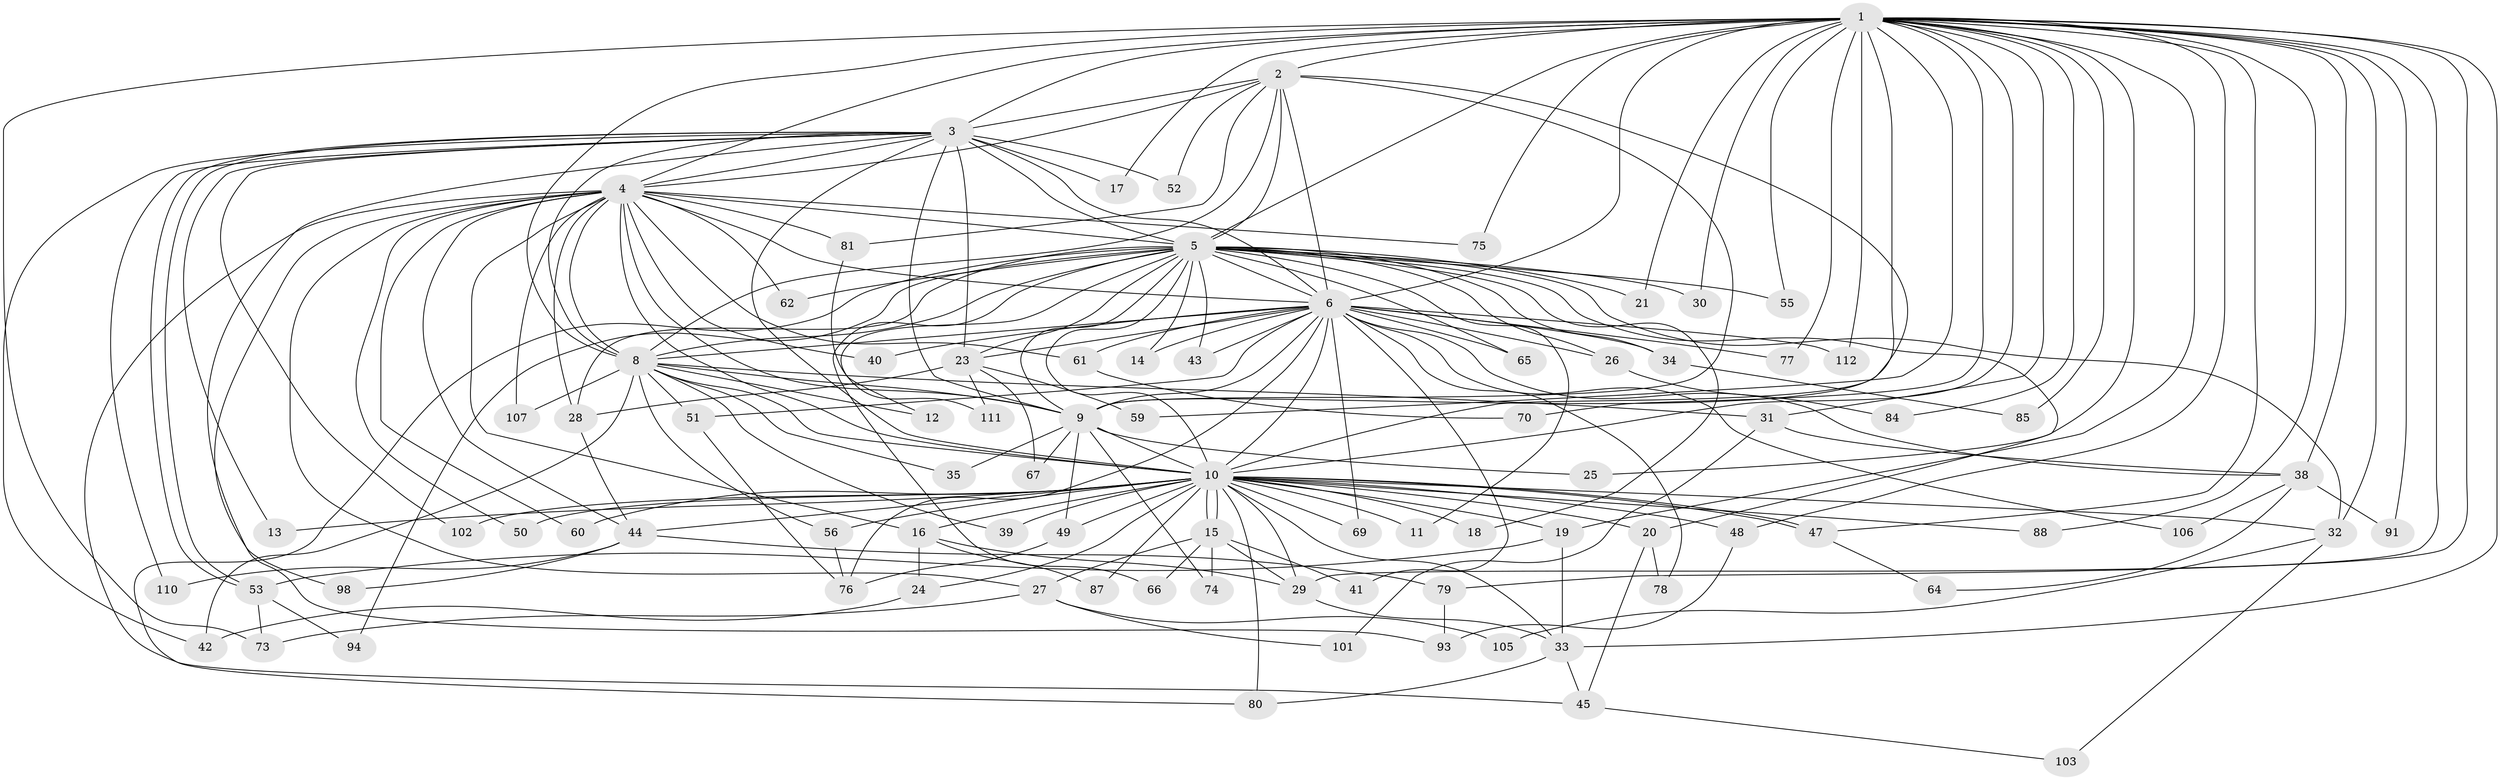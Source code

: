 // original degree distribution, {24: 0.008928571428571428, 11: 0.008928571428571428, 21: 0.008928571428571428, 25: 0.008928571428571428, 30: 0.008928571428571428, 27: 0.008928571428571428, 19: 0.017857142857142856, 15: 0.008928571428571428, 36: 0.008928571428571428, 2: 0.5982142857142857, 7: 0.017857142857142856, 6: 0.026785714285714284, 4: 0.044642857142857144, 5: 0.044642857142857144, 3: 0.17857142857142858}
// Generated by graph-tools (version 1.1) at 2025/11/02/27/25 16:11:00]
// undirected, 86 vertices, 208 edges
graph export_dot {
graph [start="1"]
  node [color=gray90,style=filled];
  1 [super="+7"];
  2;
  3 [super="+58"];
  4 [super="+68"];
  5 [super="+22"];
  6 [super="+57"];
  8 [super="+89"];
  9 [super="+36"];
  10 [super="+54"];
  11;
  12;
  13;
  14;
  15 [super="+95"];
  16;
  17;
  18;
  19 [super="+37"];
  20;
  21;
  23 [super="+46"];
  24 [super="+99"];
  25;
  26;
  27;
  28 [super="+109"];
  29 [super="+108"];
  30;
  31 [super="+86"];
  32 [super="+97"];
  33 [super="+72"];
  34;
  35;
  38;
  39;
  40;
  41;
  42;
  43;
  44 [super="+63"];
  45 [super="+71"];
  47 [super="+96"];
  48;
  49;
  50;
  51;
  52;
  53 [super="+82"];
  55;
  56 [super="+100"];
  59;
  60;
  61;
  62;
  64;
  65;
  66;
  67;
  69;
  70;
  73 [super="+83"];
  74;
  75;
  76 [super="+92"];
  77;
  78;
  79;
  80 [super="+90"];
  81;
  84;
  85;
  87;
  88;
  91;
  93 [super="+104"];
  94;
  98;
  101;
  102;
  103;
  105;
  106;
  107;
  110;
  111;
  112;
  1 -- 2 [weight=2];
  1 -- 3 [weight=2];
  1 -- 4 [weight=2];
  1 -- 5 [weight=2];
  1 -- 6 [weight=2];
  1 -- 8 [weight=3];
  1 -- 9 [weight=2];
  1 -- 10 [weight=2];
  1 -- 17;
  1 -- 19;
  1 -- 21;
  1 -- 25;
  1 -- 29;
  1 -- 31;
  1 -- 48;
  1 -- 55;
  1 -- 70;
  1 -- 73;
  1 -- 75;
  1 -- 77;
  1 -- 79;
  1 -- 84;
  1 -- 85;
  1 -- 88;
  1 -- 91;
  1 -- 30;
  1 -- 32;
  1 -- 33;
  1 -- 38;
  1 -- 112;
  1 -- 59;
  1 -- 47;
  2 -- 3;
  2 -- 4;
  2 -- 5;
  2 -- 6;
  2 -- 8;
  2 -- 9;
  2 -- 10;
  2 -- 52;
  2 -- 81;
  3 -- 4;
  3 -- 5 [weight=2];
  3 -- 6;
  3 -- 8;
  3 -- 9 [weight=2];
  3 -- 10;
  3 -- 13;
  3 -- 17;
  3 -- 42;
  3 -- 52;
  3 -- 53;
  3 -- 53;
  3 -- 93;
  3 -- 102;
  3 -- 110;
  3 -- 23;
  4 -- 5;
  4 -- 6 [weight=2];
  4 -- 8;
  4 -- 9;
  4 -- 10;
  4 -- 16 [weight=2];
  4 -- 27;
  4 -- 40;
  4 -- 45;
  4 -- 50;
  4 -- 60;
  4 -- 61;
  4 -- 62;
  4 -- 75;
  4 -- 81;
  4 -- 98;
  4 -- 107;
  4 -- 28;
  4 -- 44;
  5 -- 6;
  5 -- 8;
  5 -- 9;
  5 -- 10;
  5 -- 11;
  5 -- 12;
  5 -- 14;
  5 -- 18;
  5 -- 20 [weight=2];
  5 -- 21;
  5 -- 23;
  5 -- 26;
  5 -- 28;
  5 -- 30;
  5 -- 34;
  5 -- 43;
  5 -- 55;
  5 -- 62;
  5 -- 65;
  5 -- 66;
  5 -- 80;
  5 -- 94;
  5 -- 32;
  6 -- 8;
  6 -- 9;
  6 -- 10;
  6 -- 14;
  6 -- 23;
  6 -- 26;
  6 -- 34;
  6 -- 38;
  6 -- 40;
  6 -- 41;
  6 -- 43;
  6 -- 51;
  6 -- 61;
  6 -- 65;
  6 -- 69;
  6 -- 77;
  6 -- 78;
  6 -- 106;
  6 -- 112;
  6 -- 76;
  8 -- 9;
  8 -- 10 [weight=2];
  8 -- 12;
  8 -- 31;
  8 -- 35;
  8 -- 39;
  8 -- 42;
  8 -- 51;
  8 -- 56;
  8 -- 107;
  9 -- 10;
  9 -- 25;
  9 -- 35;
  9 -- 49;
  9 -- 67;
  9 -- 74;
  10 -- 11;
  10 -- 13;
  10 -- 15;
  10 -- 15;
  10 -- 16;
  10 -- 18;
  10 -- 19;
  10 -- 20;
  10 -- 24;
  10 -- 29;
  10 -- 32;
  10 -- 33;
  10 -- 39;
  10 -- 44;
  10 -- 47;
  10 -- 47;
  10 -- 48;
  10 -- 49;
  10 -- 50;
  10 -- 56;
  10 -- 60;
  10 -- 69;
  10 -- 80;
  10 -- 87;
  10 -- 88;
  10 -- 102;
  15 -- 27;
  15 -- 41;
  15 -- 66;
  15 -- 74;
  15 -- 29;
  16 -- 24;
  16 -- 87;
  16 -- 29;
  19 -- 33;
  19 -- 53;
  20 -- 45;
  20 -- 78;
  23 -- 28;
  23 -- 59;
  23 -- 67;
  23 -- 111;
  24 -- 42;
  26 -- 84;
  27 -- 101;
  27 -- 105;
  27 -- 73;
  28 -- 44;
  29 -- 33;
  31 -- 101;
  31 -- 38;
  32 -- 105;
  32 -- 103;
  33 -- 45;
  33 -- 80;
  34 -- 85;
  38 -- 64;
  38 -- 91;
  38 -- 106;
  44 -- 79;
  44 -- 98;
  44 -- 110;
  45 -- 103;
  47 -- 64;
  48 -- 93;
  49 -- 76;
  51 -- 76;
  53 -- 73;
  53 -- 94;
  56 -- 76;
  61 -- 70;
  79 -- 93;
  81 -- 111;
}
